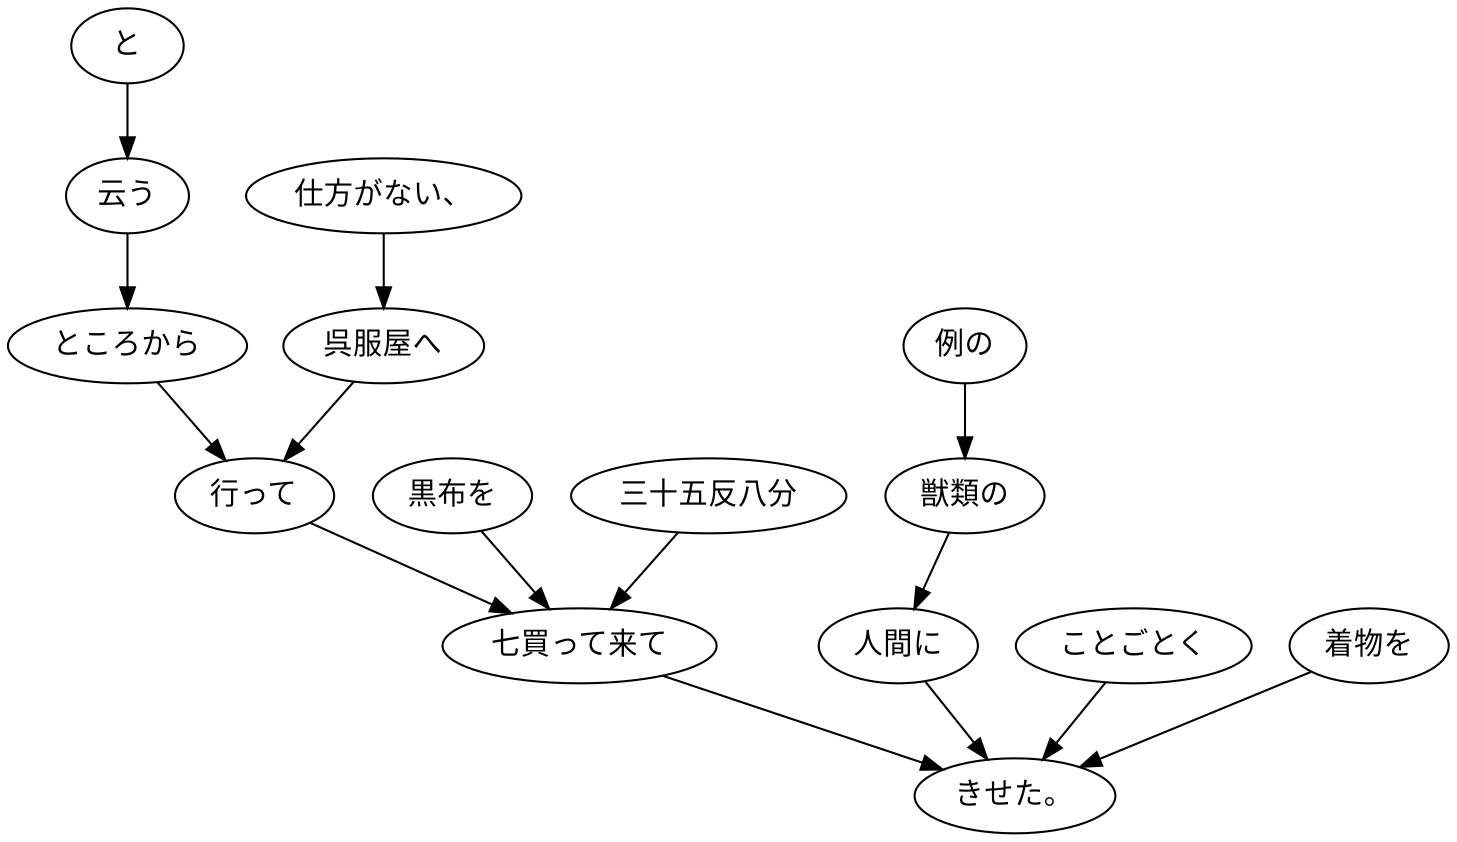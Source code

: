 digraph graph4266 {
	node0 [label="と"];
	node1 [label="云う"];
	node2 [label="ところから"];
	node3 [label="仕方がない、"];
	node4 [label="呉服屋へ"];
	node5 [label="行って"];
	node6 [label="黒布を"];
	node7 [label="三十五反八分"];
	node8 [label="七買って来て"];
	node9 [label="例の"];
	node10 [label="獣類の"];
	node11 [label="人間に"];
	node12 [label="ことごとく"];
	node13 [label="着物を"];
	node14 [label="きせた。"];
	node0 -> node1;
	node1 -> node2;
	node2 -> node5;
	node3 -> node4;
	node4 -> node5;
	node5 -> node8;
	node6 -> node8;
	node7 -> node8;
	node8 -> node14;
	node9 -> node10;
	node10 -> node11;
	node11 -> node14;
	node12 -> node14;
	node13 -> node14;
}
